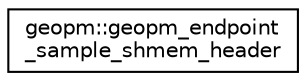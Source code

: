 digraph "Graphical Class Hierarchy"
{
 // LATEX_PDF_SIZE
  edge [fontname="Helvetica",fontsize="10",labelfontname="Helvetica",labelfontsize="10"];
  node [fontname="Helvetica",fontsize="10",shape=record];
  rankdir="LR";
  Node0 [label="geopm::geopm_endpoint\l_sample_shmem_header",height=0.2,width=0.4,color="black", fillcolor="white", style="filled",URL="$structgeopm_1_1geopm__endpoint__sample__shmem__header.html",tooltip=" "];
}
